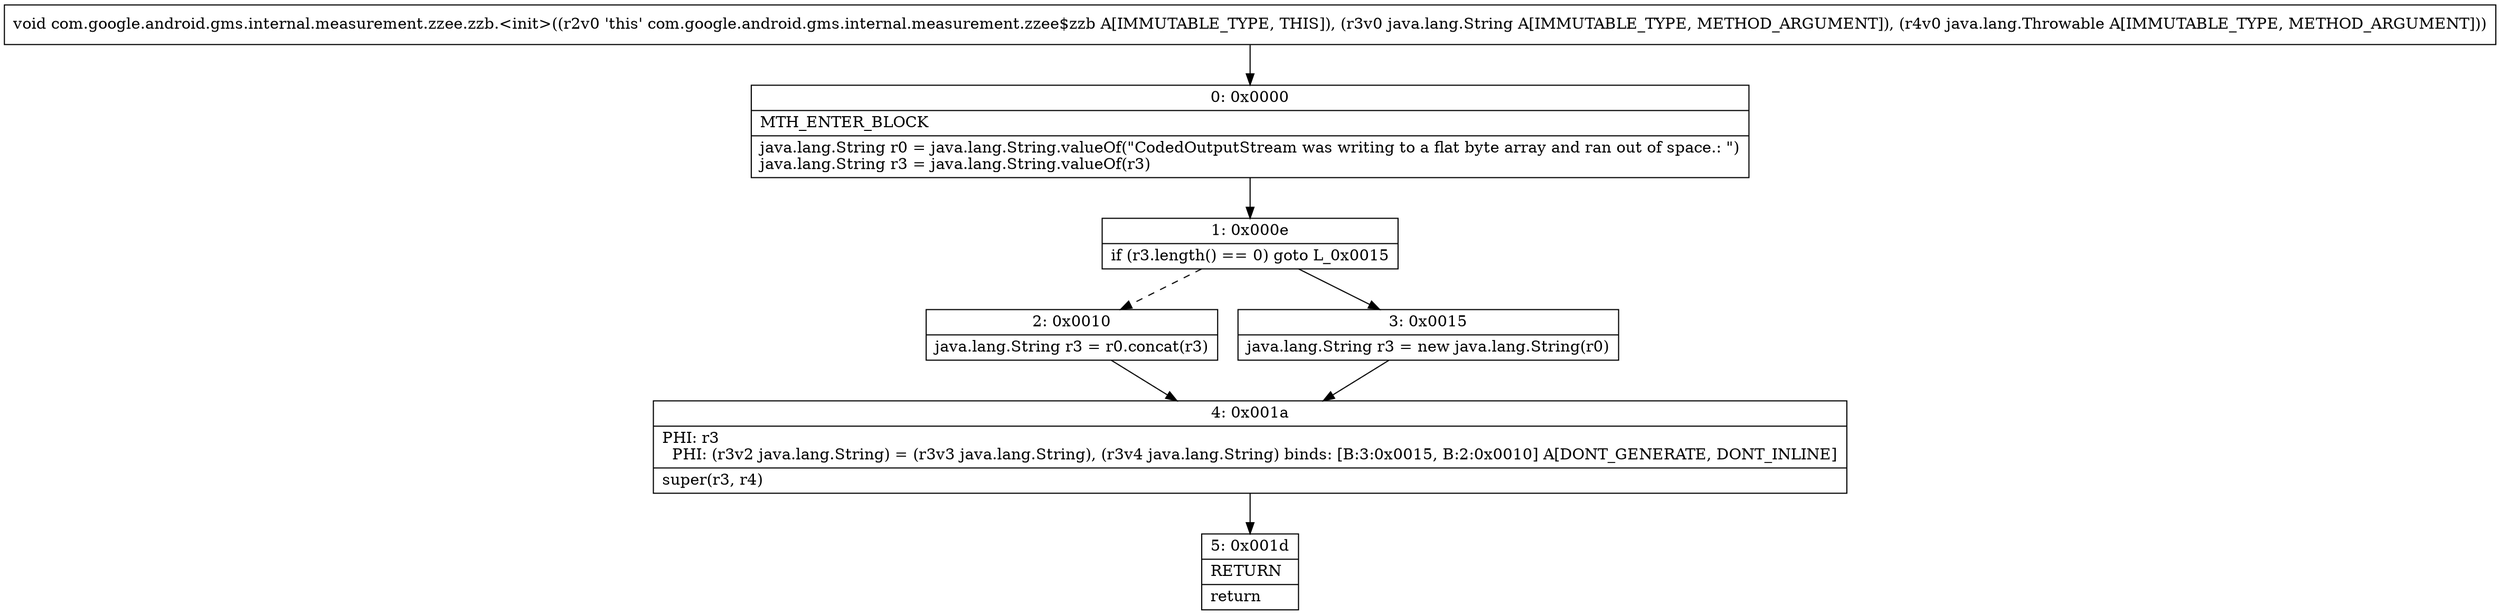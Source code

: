 digraph "CFG forcom.google.android.gms.internal.measurement.zzee.zzb.\<init\>(Ljava\/lang\/String;Ljava\/lang\/Throwable;)V" {
Node_0 [shape=record,label="{0\:\ 0x0000|MTH_ENTER_BLOCK\l|java.lang.String r0 = java.lang.String.valueOf(\"CodedOutputStream was writing to a flat byte array and ran out of space.: \")\ljava.lang.String r3 = java.lang.String.valueOf(r3)\l}"];
Node_1 [shape=record,label="{1\:\ 0x000e|if (r3.length() == 0) goto L_0x0015\l}"];
Node_2 [shape=record,label="{2\:\ 0x0010|java.lang.String r3 = r0.concat(r3)\l}"];
Node_3 [shape=record,label="{3\:\ 0x0015|java.lang.String r3 = new java.lang.String(r0)\l}"];
Node_4 [shape=record,label="{4\:\ 0x001a|PHI: r3 \l  PHI: (r3v2 java.lang.String) = (r3v3 java.lang.String), (r3v4 java.lang.String) binds: [B:3:0x0015, B:2:0x0010] A[DONT_GENERATE, DONT_INLINE]\l|super(r3, r4)\l}"];
Node_5 [shape=record,label="{5\:\ 0x001d|RETURN\l|return\l}"];
MethodNode[shape=record,label="{void com.google.android.gms.internal.measurement.zzee.zzb.\<init\>((r2v0 'this' com.google.android.gms.internal.measurement.zzee$zzb A[IMMUTABLE_TYPE, THIS]), (r3v0 java.lang.String A[IMMUTABLE_TYPE, METHOD_ARGUMENT]), (r4v0 java.lang.Throwable A[IMMUTABLE_TYPE, METHOD_ARGUMENT])) }"];
MethodNode -> Node_0;
Node_0 -> Node_1;
Node_1 -> Node_2[style=dashed];
Node_1 -> Node_3;
Node_2 -> Node_4;
Node_3 -> Node_4;
Node_4 -> Node_5;
}

